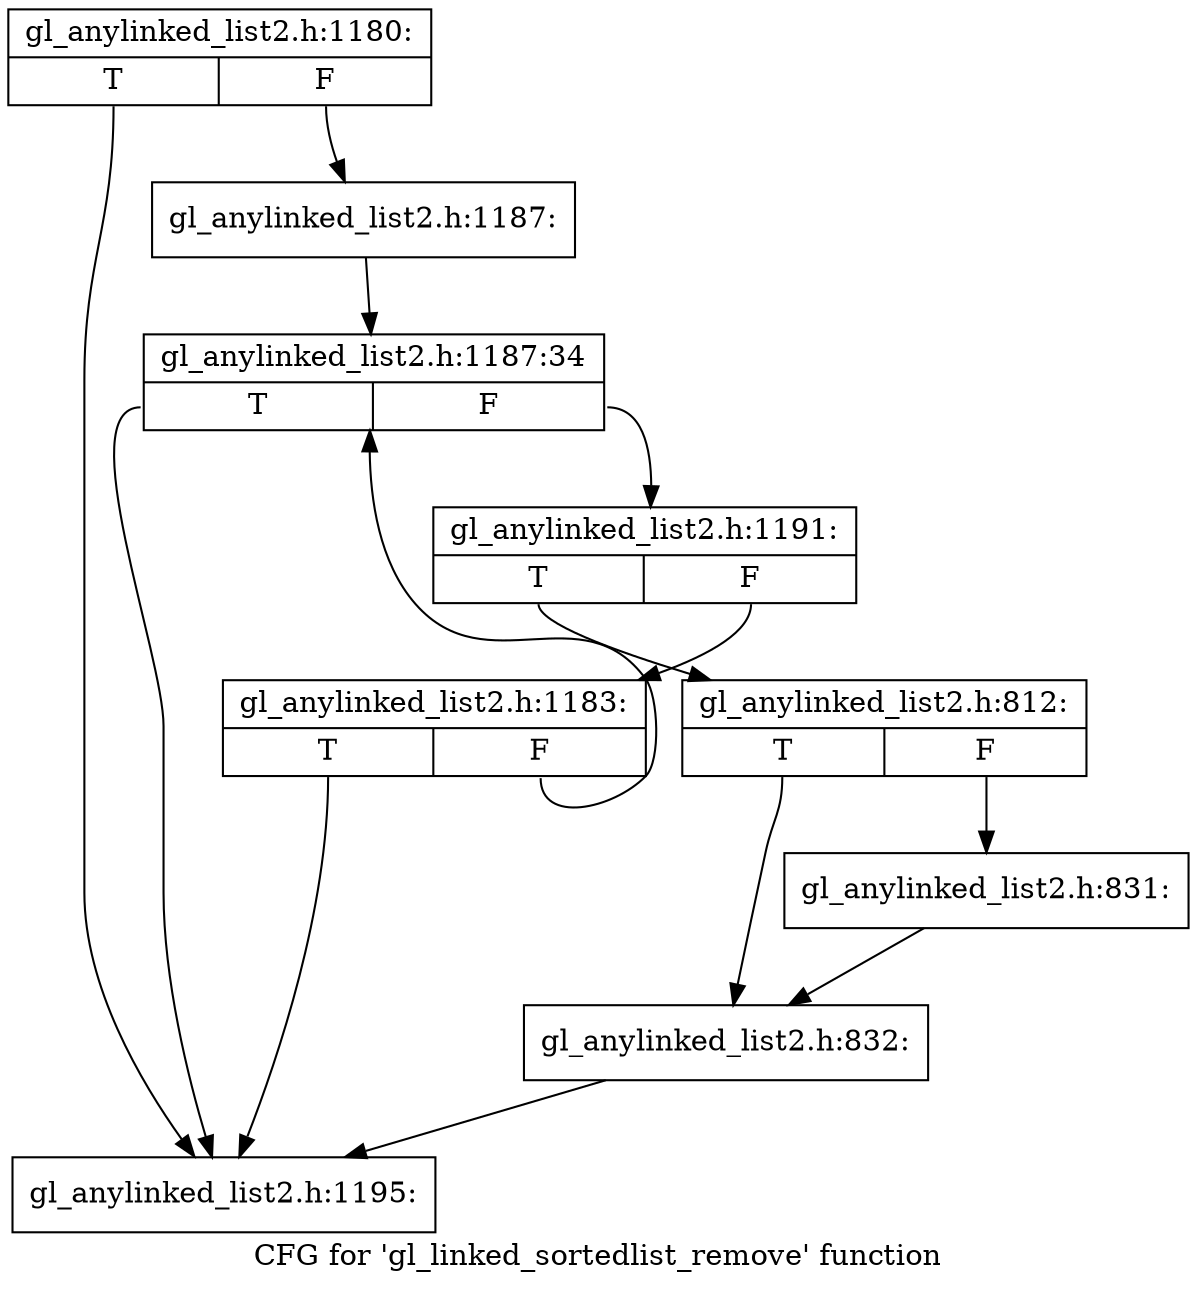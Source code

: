 digraph "CFG for 'gl_linked_sortedlist_remove' function" {
	label="CFG for 'gl_linked_sortedlist_remove' function";

	Node0xc7b5e00 [shape=record,label="{gl_anylinked_list2.h:1180:|{<s0>T|<s1>F}}"];
	Node0xc7b5e00:s0 -> Node0xc7bd1a0;
	Node0xc7b5e00:s1 -> Node0xc7bd910;
	Node0xc7bd910 [shape=record,label="{gl_anylinked_list2.h:1187:}"];
	Node0xc7bd910 -> Node0xc721d10;
	Node0xc7bb070 [shape=record,label="{gl_anylinked_list2.h:1183:|{<s0>T|<s1>F}}"];
	Node0xc7bb070:s0 -> Node0xc7bd1a0;
	Node0xc7bb070:s1 -> Node0xc721d10;
	Node0xc721d10 [shape=record,label="{gl_anylinked_list2.h:1187:34|{<s0>T|<s1>F}}"];
	Node0xc721d10:s0 -> Node0xc7bd1a0;
	Node0xc721d10:s1 -> Node0xc7bc130;
	Node0xc7bc130 [shape=record,label="{gl_anylinked_list2.h:1191:|{<s0>T|<s1>F}}"];
	Node0xc7bc130:s0 -> Node0xc7bc730;
	Node0xc7bc130:s1 -> Node0xc7bb070;
	Node0xc7bc730 [shape=record,label="{gl_anylinked_list2.h:812:|{<s0>T|<s1>F}}"];
	Node0xc7bc730:s0 -> Node0xc790230;
	Node0xc7bc730:s1 -> Node0xc72cec0;
	Node0xc72cec0 [shape=record,label="{gl_anylinked_list2.h:831:}"];
	Node0xc72cec0 -> Node0xc790230;
	Node0xc790230 [shape=record,label="{gl_anylinked_list2.h:832:}"];
	Node0xc790230 -> Node0xc7bd1a0;
	Node0xc7bd1a0 [shape=record,label="{gl_anylinked_list2.h:1195:}"];
}
